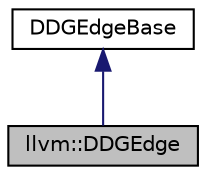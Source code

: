 digraph "llvm::DDGEdge"
{
 // LATEX_PDF_SIZE
  bgcolor="transparent";
  edge [fontname="Helvetica",fontsize="10",labelfontname="Helvetica",labelfontsize="10"];
  node [fontname="Helvetica",fontsize="10",shape=record];
  Node1 [label="llvm::DDGEdge",height=0.2,width=0.4,color="black", fillcolor="grey75", style="filled", fontcolor="black",tooltip="Data Dependency Graph Edge."];
  Node2 -> Node1 [dir="back",color="midnightblue",fontsize="10",style="solid",fontname="Helvetica"];
  Node2 [label="DDGEdgeBase",height=0.2,width=0.4,color="black",URL="$classllvm_1_1DGEdge.html",tooltip="Represent an edge in the directed graph."];
}
